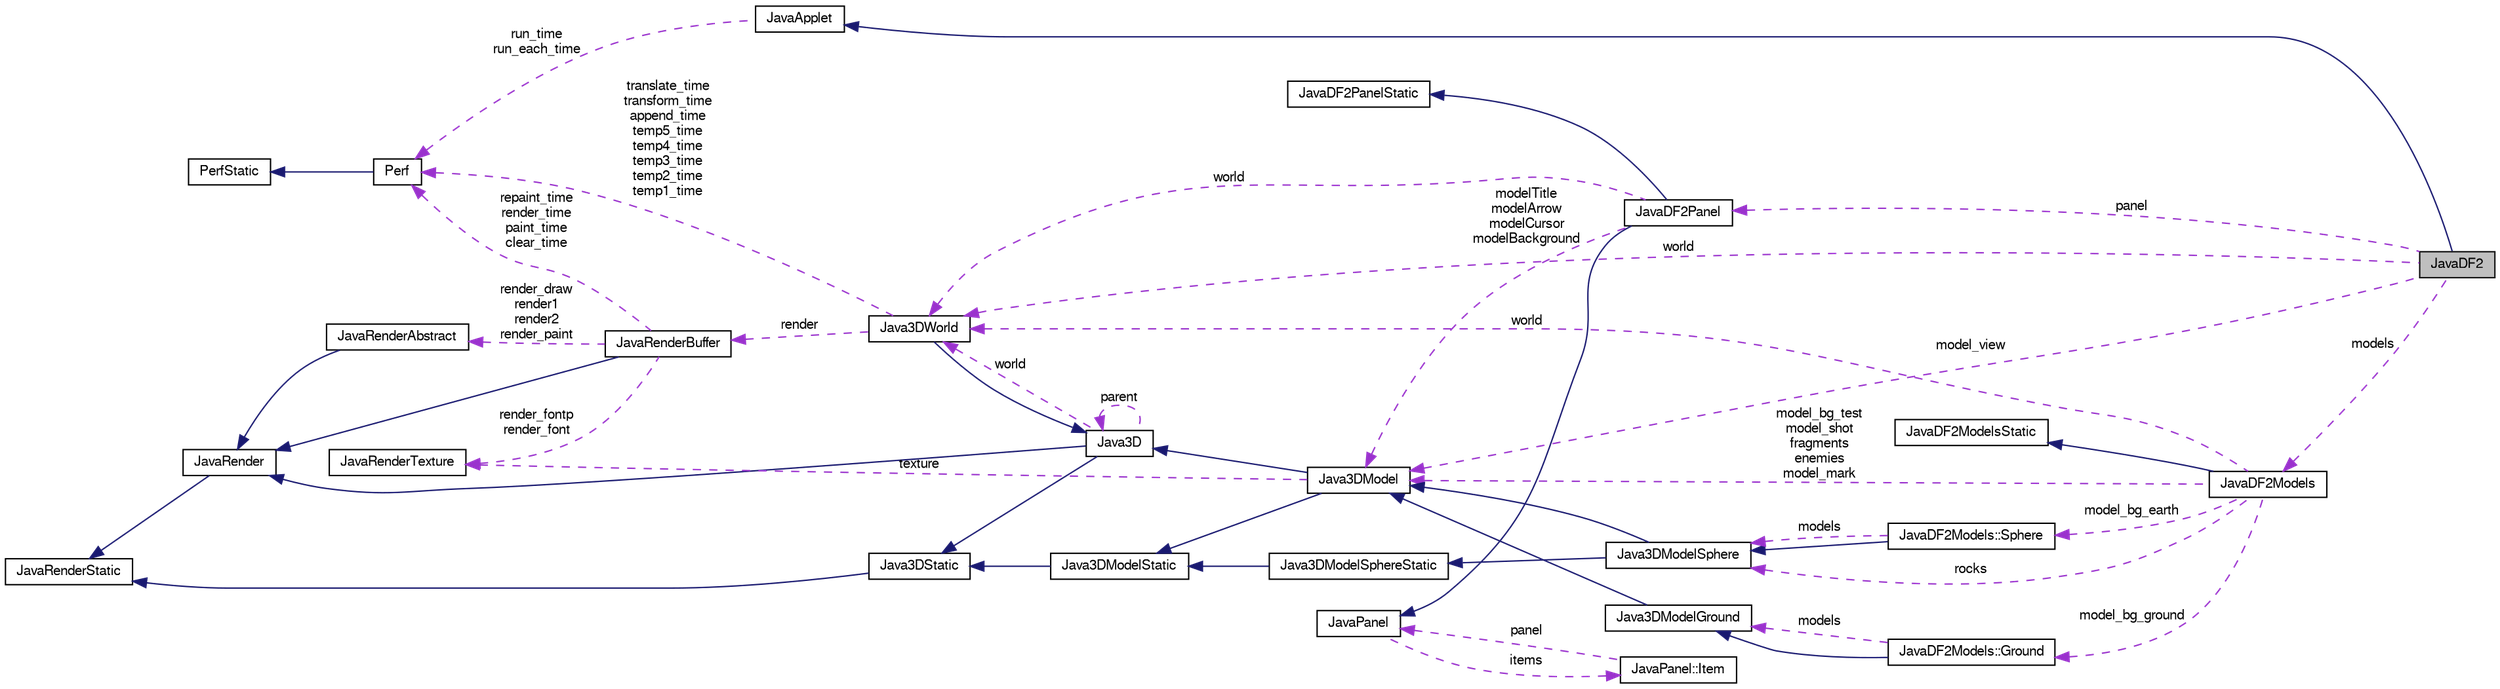 digraph G
{
  bgcolor="transparent";
  edge [fontname="FreeSans",fontsize=10,labelfontname="FreeSans",labelfontsize=10];
  node [fontname="FreeSans",fontsize=10,shape=record];
  rankdir=LR;
  Node1 [label="JavaDF2",height=0.2,width=0.4,color="black", fillcolor="grey75", style="filled" fontcolor="black"];
  Node2 -> Node1 [dir=back,color="midnightblue",fontsize=10,style="solid",fontname="FreeSans"];
  Node2 [label="JavaApplet",height=0.2,width=0.4,color="black",URL="$class_java_applet.html",tooltip="アプレットの基本クラス。"];
  Node3 -> Node2 [dir=back,color="darkorchid3",fontsize=10,style="dashed",label="run_time\nrun_each_time",fontname="FreeSans"];
  Node3 [label="Perf",height=0.2,width=0.4,color="black",URL="$class_perf.html",tooltip="パフォーマンス計測。"];
  Node4 -> Node3 [dir=back,color="midnightblue",fontsize=10,style="solid",fontname="FreeSans"];
  Node4 [label="PerfStatic",height=0.2,width=0.4,color="black",URL="$class_perf_static.html",tooltip="パフォーマンス計測。"];
  Node5 -> Node1 [dir=back,color="darkorchid3",fontsize=10,style="dashed",label="panel",fontname="FreeSans"];
  Node5 [label="JavaDF2Panel",height=0.2,width=0.4,color="black",URL="$class_java_d_f2_panel.html",tooltip="設定パネル。"];
  Node6 -> Node5 [dir=back,color="midnightblue",fontsize=10,style="solid",fontname="FreeSans"];
  Node6 [label="JavaPanel",height=0.2,width=0.4,color="black",URL="$class_java_panel.html",tooltip="パネルの基本クラス。"];
  Node7 -> Node6 [dir=back,color="darkorchid3",fontsize=10,style="dashed",label="items",fontname="FreeSans"];
  Node7 [label="JavaPanel::Item",height=0.2,width=0.4,color="black",URL="$class_java_panel_1_1_item.html",tooltip="パネルの項目の抽象クラス。"];
  Node6 -> Node7 [dir=back,color="darkorchid3",fontsize=10,style="dashed",label="panel",fontname="FreeSans"];
  Node8 -> Node5 [dir=back,color="midnightblue",fontsize=10,style="solid",fontname="FreeSans"];
  Node8 [label="JavaDF2PanelStatic",height=0.2,width=0.4,color="black",URL="$class_java_d_f2_panel_static.html",tooltip="設定パネル。"];
  Node9 -> Node5 [dir=back,color="darkorchid3",fontsize=10,style="dashed",label="modelTitle\nmodelArrow\nmodelCursor\nmodelBackground",fontname="FreeSans"];
  Node9 [label="Java3DModel",height=0.2,width=0.4,color="black",URL="$class_java3_d_model.html",tooltip="3D モデルの基本クラス。"];
  Node10 -> Node9 [dir=back,color="midnightblue",fontsize=10,style="solid",fontname="FreeSans"];
  Node10 [label="Java3D",height=0.2,width=0.4,color="black",URL="$class_java3_d.html",tooltip="3D オブジェクト(空間 Java3DWorld, モデル Java3DModel)の抽象クラス。..."];
  Node11 -> Node10 [dir=back,color="midnightblue",fontsize=10,style="solid",fontname="FreeSans"];
  Node11 [label="Java3DStatic",height=0.2,width=0.4,color="black",URL="$class_java3_d_static.html",tooltip="3D オブジェクト(空間 Java3DWorld, モデル Java3DModel)の抽象クラス。..."];
  Node12 -> Node11 [dir=back,color="midnightblue",fontsize=10,style="solid",fontname="FreeSans"];
  Node12 [label="JavaRenderStatic",height=0.2,width=0.4,color="black",URL="$class_java_render_static.html",tooltip="レンダインターフェース。"];
  Node13 -> Node10 [dir=back,color="midnightblue",fontsize=10,style="solid",fontname="FreeSans"];
  Node13 [label="JavaRender",height=0.2,width=0.4,color="black",URL="$class_java_render.html",tooltip="レンダインターフェース。"];
  Node12 -> Node13 [dir=back,color="midnightblue",fontsize=10,style="solid",fontname="FreeSans"];
  Node10 -> Node10 [dir=back,color="darkorchid3",fontsize=10,style="dashed",label="parent",fontname="FreeSans"];
  Node14 -> Node10 [dir=back,color="darkorchid3",fontsize=10,style="dashed",label="world",fontname="FreeSans"];
  Node14 [label="Java3DWorld",height=0.2,width=0.4,color="black",URL="$class_java3_d_world.html",tooltip="3D 空間の基本クラス。"];
  Node10 -> Node14 [dir=back,color="midnightblue",fontsize=10,style="solid",fontname="FreeSans"];
  Node3 -> Node14 [dir=back,color="darkorchid3",fontsize=10,style="dashed",label="translate_time\ntransform_time\nappend_time\ntemp5_time\ntemp4_time\ntemp3_time\ntemp2_time\ntemp1_time",fontname="FreeSans"];
  Node15 -> Node14 [dir=back,color="darkorchid3",fontsize=10,style="dashed",label="render",fontname="FreeSans"];
  Node15 [label="JavaRenderBuffer",height=0.2,width=0.4,color="black",URL="$class_java_render_buffer.html",tooltip="レンダのバッファ。"];
  Node13 -> Node15 [dir=back,color="midnightblue",fontsize=10,style="solid",fontname="FreeSans"];
  Node3 -> Node15 [dir=back,color="darkorchid3",fontsize=10,style="dashed",label="repaint_time\nrender_time\npaint_time\nclear_time",fontname="FreeSans"];
  Node16 -> Node15 [dir=back,color="darkorchid3",fontsize=10,style="dashed",label="render_fontp\nrender_font",fontname="FreeSans"];
  Node16 [label="JavaRenderTexture",height=0.2,width=0.4,color="black",URL="$class_java_render_texture.html",tooltip="ポリゴン塗りつぶし用テクスチャ、文字列描画用フォント。..."];
  Node17 -> Node15 [dir=back,color="darkorchid3",fontsize=10,style="dashed",label="render_draw\nrender1\nrender2\nrender_paint",fontname="FreeSans"];
  Node17 [label="JavaRenderAbstract",height=0.2,width=0.4,color="black",URL="$class_java_render_abstract.html",tooltip="レンダの基本クラス。"];
  Node13 -> Node17 [dir=back,color="midnightblue",fontsize=10,style="solid",fontname="FreeSans"];
  Node18 -> Node9 [dir=back,color="midnightblue",fontsize=10,style="solid",fontname="FreeSans"];
  Node18 [label="Java3DModelStatic",height=0.2,width=0.4,color="black",URL="$class_java3_d_model_static.html",tooltip="3D モデルの基本クラス。"];
  Node11 -> Node18 [dir=back,color="midnightblue",fontsize=10,style="solid",fontname="FreeSans"];
  Node16 -> Node9 [dir=back,color="darkorchid3",fontsize=10,style="dashed",label="texture",fontname="FreeSans"];
  Node14 -> Node5 [dir=back,color="darkorchid3",fontsize=10,style="dashed",label="world",fontname="FreeSans"];
  Node9 -> Node1 [dir=back,color="darkorchid3",fontsize=10,style="dashed",label="model_view",fontname="FreeSans"];
  Node19 -> Node1 [dir=back,color="darkorchid3",fontsize=10,style="dashed",label="models",fontname="FreeSans"];
  Node19 [label="JavaDF2Models",height=0.2,width=0.4,color="black",URL="$class_java_d_f2_models.html",tooltip="各種モデル。"];
  Node20 -> Node19 [dir=back,color="midnightblue",fontsize=10,style="solid",fontname="FreeSans"];
  Node20 [label="JavaDF2ModelsStatic",height=0.2,width=0.4,color="black",URL="$class_java_d_f2_models_static.html",tooltip="各種モデル。"];
  Node21 -> Node19 [dir=back,color="darkorchid3",fontsize=10,style="dashed",label="model_bg_ground",fontname="FreeSans"];
  Node21 [label="JavaDF2Models::Ground",height=0.2,width=0.4,color="black",URL="$class_java_d_f2_models_1_1_ground.html",tooltip="地形モデル。"];
  Node22 -> Node21 [dir=back,color="midnightblue",fontsize=10,style="solid",fontname="FreeSans"];
  Node22 [label="Java3DModelGround",height=0.2,width=0.4,color="black",URL="$class_java3_d_model_ground.html",tooltip="地形モデルの基本クラス。"];
  Node9 -> Node22 [dir=back,color="midnightblue",fontsize=10,style="solid",fontname="FreeSans"];
  Node22 -> Node21 [dir=back,color="darkorchid3",fontsize=10,style="dashed",label="models",fontname="FreeSans"];
  Node9 -> Node19 [dir=back,color="darkorchid3",fontsize=10,style="dashed",label="model_bg_test\nmodel_shot\nfragments\nenemies\nmodel_mark",fontname="FreeSans"];
  Node23 -> Node19 [dir=back,color="darkorchid3",fontsize=10,style="dashed",label="rocks",fontname="FreeSans"];
  Node23 [label="Java3DModelSphere",height=0.2,width=0.4,color="black",URL="$class_java3_d_model_sphere.html",tooltip="球体モデルの基本クラス。"];
  Node9 -> Node23 [dir=back,color="midnightblue",fontsize=10,style="solid",fontname="FreeSans"];
  Node24 -> Node23 [dir=back,color="midnightblue",fontsize=10,style="solid",fontname="FreeSans"];
  Node24 [label="Java3DModelSphereStatic",height=0.2,width=0.4,color="black",URL="$class_java3_d_model_sphere_static.html",tooltip="球体モデルの基本クラス。"];
  Node18 -> Node24 [dir=back,color="midnightblue",fontsize=10,style="solid",fontname="FreeSans"];
  Node25 -> Node19 [dir=back,color="darkorchid3",fontsize=10,style="dashed",label="model_bg_earth",fontname="FreeSans"];
  Node25 [label="JavaDF2Models::Sphere",height=0.2,width=0.4,color="black",URL="$class_java_d_f2_models_1_1_sphere.html",tooltip="球体モデル。"];
  Node23 -> Node25 [dir=back,color="midnightblue",fontsize=10,style="solid",fontname="FreeSans"];
  Node23 -> Node25 [dir=back,color="darkorchid3",fontsize=10,style="dashed",label="models",fontname="FreeSans"];
  Node14 -> Node19 [dir=back,color="darkorchid3",fontsize=10,style="dashed",label="world",fontname="FreeSans"];
  Node14 -> Node1 [dir=back,color="darkorchid3",fontsize=10,style="dashed",label="world",fontname="FreeSans"];
}
